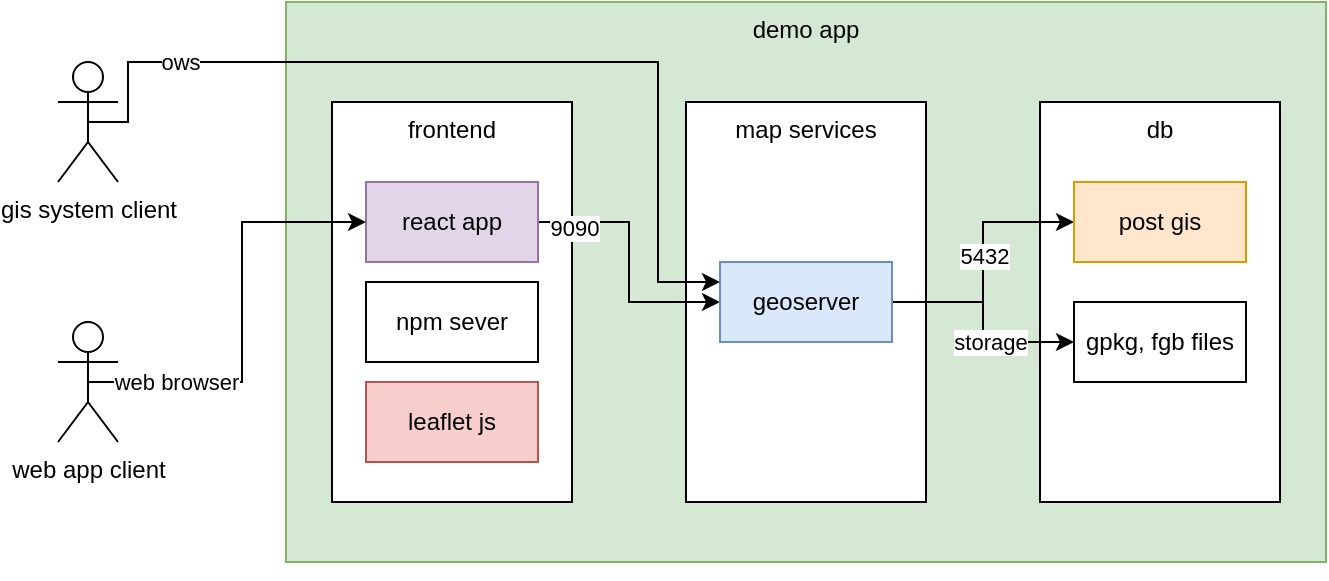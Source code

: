 <mxfile version="24.2.5" type="github">
  <diagram name="demo app" id="u3ttUGJuPX1TI0AUUKjZ">
    <mxGraphModel dx="1179" dy="679" grid="1" gridSize="10" guides="1" tooltips="1" connect="1" arrows="1" fold="1" page="1" pageScale="1" pageWidth="827" pageHeight="1169" math="0" shadow="0">
      <root>
        <mxCell id="0" />
        <mxCell id="1" parent="0" />
        <mxCell id="1SpQKgcW1ZUhdEofjvzD-13" value="demo app" style="rounded=0;whiteSpace=wrap;html=1;verticalAlign=top;fillColor=#d5e8d4;strokeColor=#82b366;" vertex="1" parent="1">
          <mxGeometry x="154" y="200" width="520" height="280" as="geometry" />
        </mxCell>
        <mxCell id="1SpQKgcW1ZUhdEofjvzD-1" value="frontend" style="rounded=0;whiteSpace=wrap;html=1;verticalAlign=top;" vertex="1" parent="1">
          <mxGeometry x="177" y="250" width="120" height="200" as="geometry" />
        </mxCell>
        <mxCell id="1SpQKgcW1ZUhdEofjvzD-2" value="map services" style="rounded=0;whiteSpace=wrap;html=1;verticalAlign=top;" vertex="1" parent="1">
          <mxGeometry x="354" y="250" width="120" height="200" as="geometry" />
        </mxCell>
        <mxCell id="1SpQKgcW1ZUhdEofjvzD-3" value="db" style="rounded=0;whiteSpace=wrap;html=1;verticalAlign=top;" vertex="1" parent="1">
          <mxGeometry x="531" y="250" width="120" height="200" as="geometry" />
        </mxCell>
        <mxCell id="1SpQKgcW1ZUhdEofjvzD-15" style="edgeStyle=orthogonalEdgeStyle;rounded=0;orthogonalLoop=1;jettySize=auto;html=1;exitX=1;exitY=0.5;exitDx=0;exitDy=0;entryX=0;entryY=0.5;entryDx=0;entryDy=0;" edge="1" parent="1" source="1SpQKgcW1ZUhdEofjvzD-5" target="1SpQKgcW1ZUhdEofjvzD-9">
          <mxGeometry relative="1" as="geometry" />
        </mxCell>
        <mxCell id="1SpQKgcW1ZUhdEofjvzD-31" value="9090" style="edgeLabel;html=1;align=center;verticalAlign=middle;resizable=0;points=[];" vertex="1" connectable="0" parent="1SpQKgcW1ZUhdEofjvzD-15">
          <mxGeometry x="-0.736" y="-3" relative="1" as="geometry">
            <mxPoint as="offset" />
          </mxGeometry>
        </mxCell>
        <mxCell id="1SpQKgcW1ZUhdEofjvzD-5" value="react app" style="rounded=0;whiteSpace=wrap;html=1;fillColor=#e1d5e7;strokeColor=#9673a6;" vertex="1" parent="1">
          <mxGeometry x="194" y="290" width="86" height="40" as="geometry" />
        </mxCell>
        <mxCell id="1SpQKgcW1ZUhdEofjvzD-6" value="npm sever" style="rounded=0;whiteSpace=wrap;html=1;" vertex="1" parent="1">
          <mxGeometry x="194" y="340" width="86" height="40" as="geometry" />
        </mxCell>
        <mxCell id="1SpQKgcW1ZUhdEofjvzD-8" value="leaflet js" style="rounded=0;whiteSpace=wrap;html=1;fillColor=#f8cecc;strokeColor=#b85450;" vertex="1" parent="1">
          <mxGeometry x="194" y="390" width="86" height="40" as="geometry" />
        </mxCell>
        <mxCell id="1SpQKgcW1ZUhdEofjvzD-16" style="edgeStyle=orthogonalEdgeStyle;rounded=0;orthogonalLoop=1;jettySize=auto;html=1;exitX=1;exitY=0.5;exitDx=0;exitDy=0;" edge="1" parent="1" source="1SpQKgcW1ZUhdEofjvzD-9" target="1SpQKgcW1ZUhdEofjvzD-10">
          <mxGeometry relative="1" as="geometry" />
        </mxCell>
        <mxCell id="1SpQKgcW1ZUhdEofjvzD-29" value="5432" style="edgeLabel;html=1;align=center;verticalAlign=middle;resizable=0;points=[];" vertex="1" connectable="0" parent="1SpQKgcW1ZUhdEofjvzD-16">
          <mxGeometry x="0.044" relative="1" as="geometry">
            <mxPoint as="offset" />
          </mxGeometry>
        </mxCell>
        <mxCell id="1SpQKgcW1ZUhdEofjvzD-17" style="edgeStyle=orthogonalEdgeStyle;rounded=0;orthogonalLoop=1;jettySize=auto;html=1;exitX=1;exitY=0.5;exitDx=0;exitDy=0;entryX=0;entryY=0.5;entryDx=0;entryDy=0;" edge="1" parent="1" source="1SpQKgcW1ZUhdEofjvzD-9" target="1SpQKgcW1ZUhdEofjvzD-11">
          <mxGeometry relative="1" as="geometry" />
        </mxCell>
        <mxCell id="1SpQKgcW1ZUhdEofjvzD-30" value="storage" style="edgeLabel;html=1;align=center;verticalAlign=middle;resizable=0;points=[];" vertex="1" connectable="0" parent="1SpQKgcW1ZUhdEofjvzD-17">
          <mxGeometry x="0.247" relative="1" as="geometry">
            <mxPoint as="offset" />
          </mxGeometry>
        </mxCell>
        <mxCell id="1SpQKgcW1ZUhdEofjvzD-9" value="geoserver" style="rounded=0;whiteSpace=wrap;html=1;fillColor=#dae8fc;strokeColor=#6c8ebf;" vertex="1" parent="1">
          <mxGeometry x="371" y="330" width="86" height="40" as="geometry" />
        </mxCell>
        <mxCell id="1SpQKgcW1ZUhdEofjvzD-10" value="post gis" style="rounded=0;whiteSpace=wrap;html=1;fillColor=#ffe6cc;strokeColor=#d79b00;" vertex="1" parent="1">
          <mxGeometry x="548" y="290" width="86" height="40" as="geometry" />
        </mxCell>
        <mxCell id="1SpQKgcW1ZUhdEofjvzD-11" value="gpkg, fgb files" style="rounded=0;whiteSpace=wrap;html=1;" vertex="1" parent="1">
          <mxGeometry x="548" y="350" width="86" height="40" as="geometry" />
        </mxCell>
        <mxCell id="1SpQKgcW1ZUhdEofjvzD-25" style="edgeStyle=orthogonalEdgeStyle;rounded=0;orthogonalLoop=1;jettySize=auto;html=1;exitX=0.5;exitY=0.5;exitDx=0;exitDy=0;exitPerimeter=0;entryX=0;entryY=0.25;entryDx=0;entryDy=0;" edge="1" parent="1" source="1SpQKgcW1ZUhdEofjvzD-19" target="1SpQKgcW1ZUhdEofjvzD-9">
          <mxGeometry relative="1" as="geometry">
            <Array as="points">
              <mxPoint x="75" y="230" />
              <mxPoint x="340" y="230" />
              <mxPoint x="340" y="340" />
            </Array>
          </mxGeometry>
        </mxCell>
        <mxCell id="1SpQKgcW1ZUhdEofjvzD-26" value="ows" style="edgeLabel;html=1;align=center;verticalAlign=middle;resizable=0;points=[];" vertex="1" connectable="0" parent="1SpQKgcW1ZUhdEofjvzD-25">
          <mxGeometry x="-0.666" relative="1" as="geometry">
            <mxPoint as="offset" />
          </mxGeometry>
        </mxCell>
        <mxCell id="1SpQKgcW1ZUhdEofjvzD-19" value="gis system client" style="shape=umlActor;verticalLabelPosition=bottom;verticalAlign=top;html=1;outlineConnect=0;" vertex="1" parent="1">
          <mxGeometry x="40" y="230" width="30" height="60" as="geometry" />
        </mxCell>
        <mxCell id="1SpQKgcW1ZUhdEofjvzD-24" style="edgeStyle=orthogonalEdgeStyle;rounded=0;orthogonalLoop=1;jettySize=auto;html=1;exitX=0.5;exitY=0.5;exitDx=0;exitDy=0;exitPerimeter=0;entryX=0;entryY=0.5;entryDx=0;entryDy=0;" edge="1" parent="1" source="1SpQKgcW1ZUhdEofjvzD-21" target="1SpQKgcW1ZUhdEofjvzD-5">
          <mxGeometry relative="1" as="geometry" />
        </mxCell>
        <mxCell id="1SpQKgcW1ZUhdEofjvzD-27" value="web browser" style="edgeLabel;html=1;align=center;verticalAlign=middle;resizable=0;points=[];" vertex="1" connectable="0" parent="1SpQKgcW1ZUhdEofjvzD-24">
          <mxGeometry x="-0.613" relative="1" as="geometry">
            <mxPoint x="1" as="offset" />
          </mxGeometry>
        </mxCell>
        <mxCell id="1SpQKgcW1ZUhdEofjvzD-21" value="web app client" style="shape=umlActor;verticalLabelPosition=bottom;verticalAlign=top;html=1;outlineConnect=0;" vertex="1" parent="1">
          <mxGeometry x="40" y="360" width="30" height="60" as="geometry" />
        </mxCell>
        <mxCell id="1SpQKgcW1ZUhdEofjvzD-32" style="edgeStyle=orthogonalEdgeStyle;rounded=0;orthogonalLoop=1;jettySize=auto;html=1;exitX=0.5;exitY=1;exitDx=0;exitDy=0;" edge="1" parent="1" source="1SpQKgcW1ZUhdEofjvzD-13" target="1SpQKgcW1ZUhdEofjvzD-13">
          <mxGeometry relative="1" as="geometry" />
        </mxCell>
      </root>
    </mxGraphModel>
  </diagram>
</mxfile>
